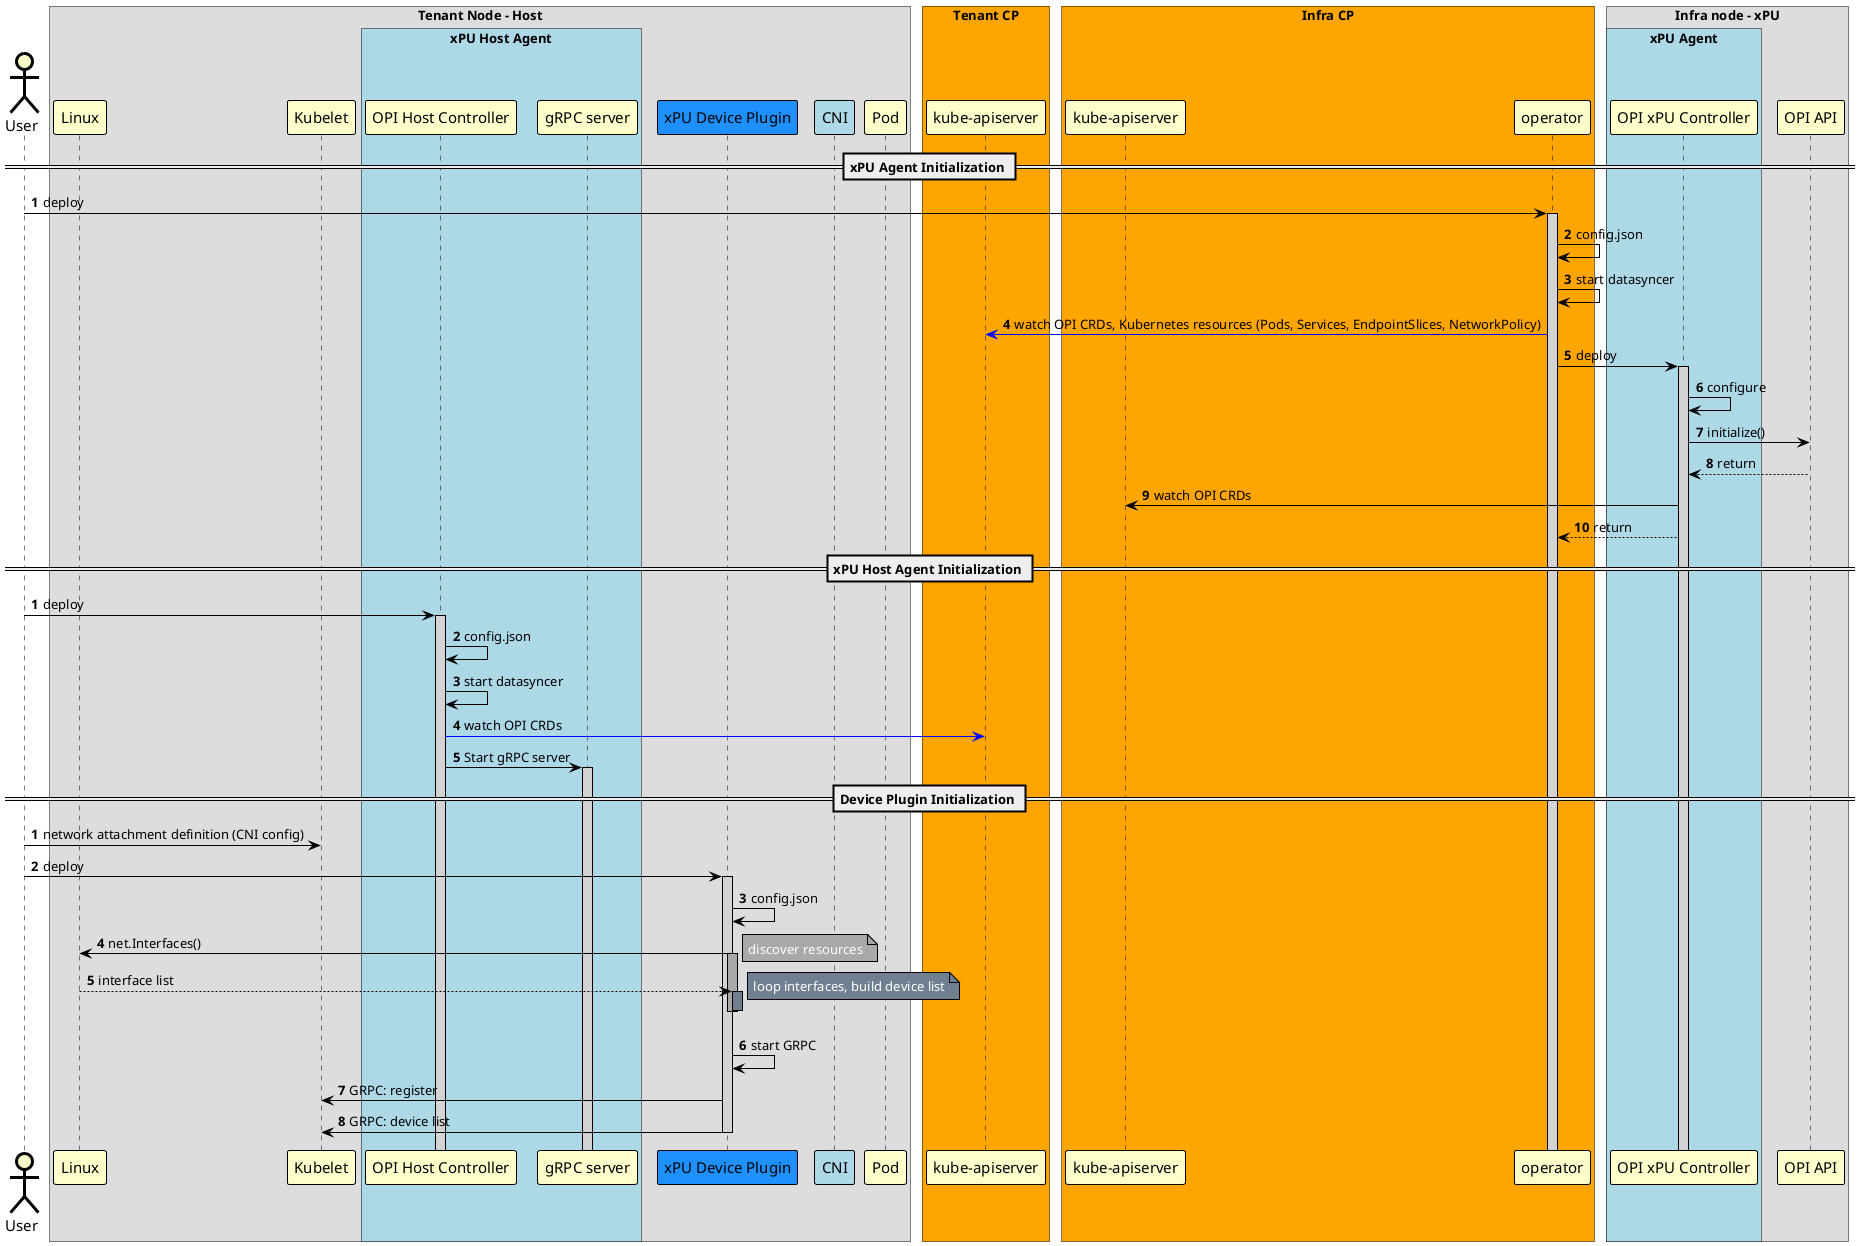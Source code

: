 @startuml
!pragma teoz true
skinparam noteBorderColor Black
skinparam noteBorderThickness 1
skinparam noteBackgroundColor Yellow

skinparam sequence {
	BoxBorderColor Black
	BoxFontSize 20

	ArrowColor Black
	ArrowThickness 1

	ActorBorderColor Black
	ActorBorderThickness 3
	ActorBackgroundColor Business
	ActorFontSize 15

	ParticipantBorderColor Black
	ParticipantBorderThickness 1
	ParticipantBackgroundColor Business
	ParticipantFontSize 15

	LifeLineBorderColor Black
	LifeLineBorderThickness 1
	LifeLineBackgroundColor LightGray
}

actor "User"
box "Tenant Node - Host"
	participant "Linux"
	participant "Kubelet"
  box "xPU Host Agent" #LightBlue
         participant "OPI Host Controller"
         participant "gRPC server"
  end box
	participant "xPU Device Plugin" #dodgerblue
	participant "CNI" #LightBlue
	participant "Pod"
end box

box "Tenant CP" #Orange
  participant "kube-apiserver" as api1
end box

box "Infra CP" #Orange
  participant "kube-apiserver" as api2
  participant "operator"
end box

box "Infra node - xPU"
  box "xPU Agent" #LightBlue
	participant "OPI xPU Controller"
  end box
  participant "OPI API"
end box

== xPU Agent Initialization ==

autonumber
"User" -> "operator": deploy
activate "operator"
"operator" -> "operator": config.json
"operator" -> "operator": start datasyncer
"operator" -[#blue]> api1  : watch OPI CRDs, Kubernetes resources (Pods, Services, EndpointSlices, NetworkPolicy)
"operator" -> "OPI xPU Controller": deploy
activate "OPI xPU Controller"
"OPI xPU Controller" -> "OPI xPU Controller": configure
"OPI xPU Controller" -> "OPI API": initialize()
"OPI API" --> "OPI xPU Controller": return
"OPI xPU Controller" -> api2: watch OPI CRDs
"OPI xPU Controller" --> "operator": return
autonumber stop

== xPU Host Agent Initialization ==

autonumber
"User" -> "OPI Host Controller": deploy
activate "OPI Host Controller"
"OPI Host Controller" -> "OPI Host Controller": config.json
"OPI Host Controller" -> "OPI Host Controller": start datasyncer
"OPI Host Controller" -[#blue]> api1: watch OPI CRDs
"OPI Host Controller" -> "gRPC server": Start gRPC server
activate "gRPC server"
autonumber stop

== Device Plugin Initialization ==
autonumber

"User" -> "Kubelet": network attachment definition (CNI config)
"User" -> "xPU Device Plugin": deploy
activate "xPU Device Plugin"

"xPU Device Plugin" -> "xPU Device Plugin": config.json

"xPU Device Plugin" -> "Linux": net.Interfaces()

activate "xPU Device Plugin" #DarkGray
note right #DarkGray: <color #White>discover resources</color>

"Linux" --> "xPU Device Plugin": interface list

activate "xPU Device Plugin" #SlateGray
note right #SlateGray: <color #White>loop interfaces, build device list</color>

deactivate "xPU Device Plugin"

autonumber stop
"xPU Device Plugin" [hidden]-> "xPU Device Plugin"
autonumber resume

deactivate "xPU Device Plugin"

"xPU Device Plugin" -> "xPU Device Plugin": start GRPC
"xPU Device Plugin" -> "Kubelet": GRPC: register
"xPU Device Plugin" -> "Kubelet": GRPC: device list

deactivate "xPU Device Plugin"

@enduml
